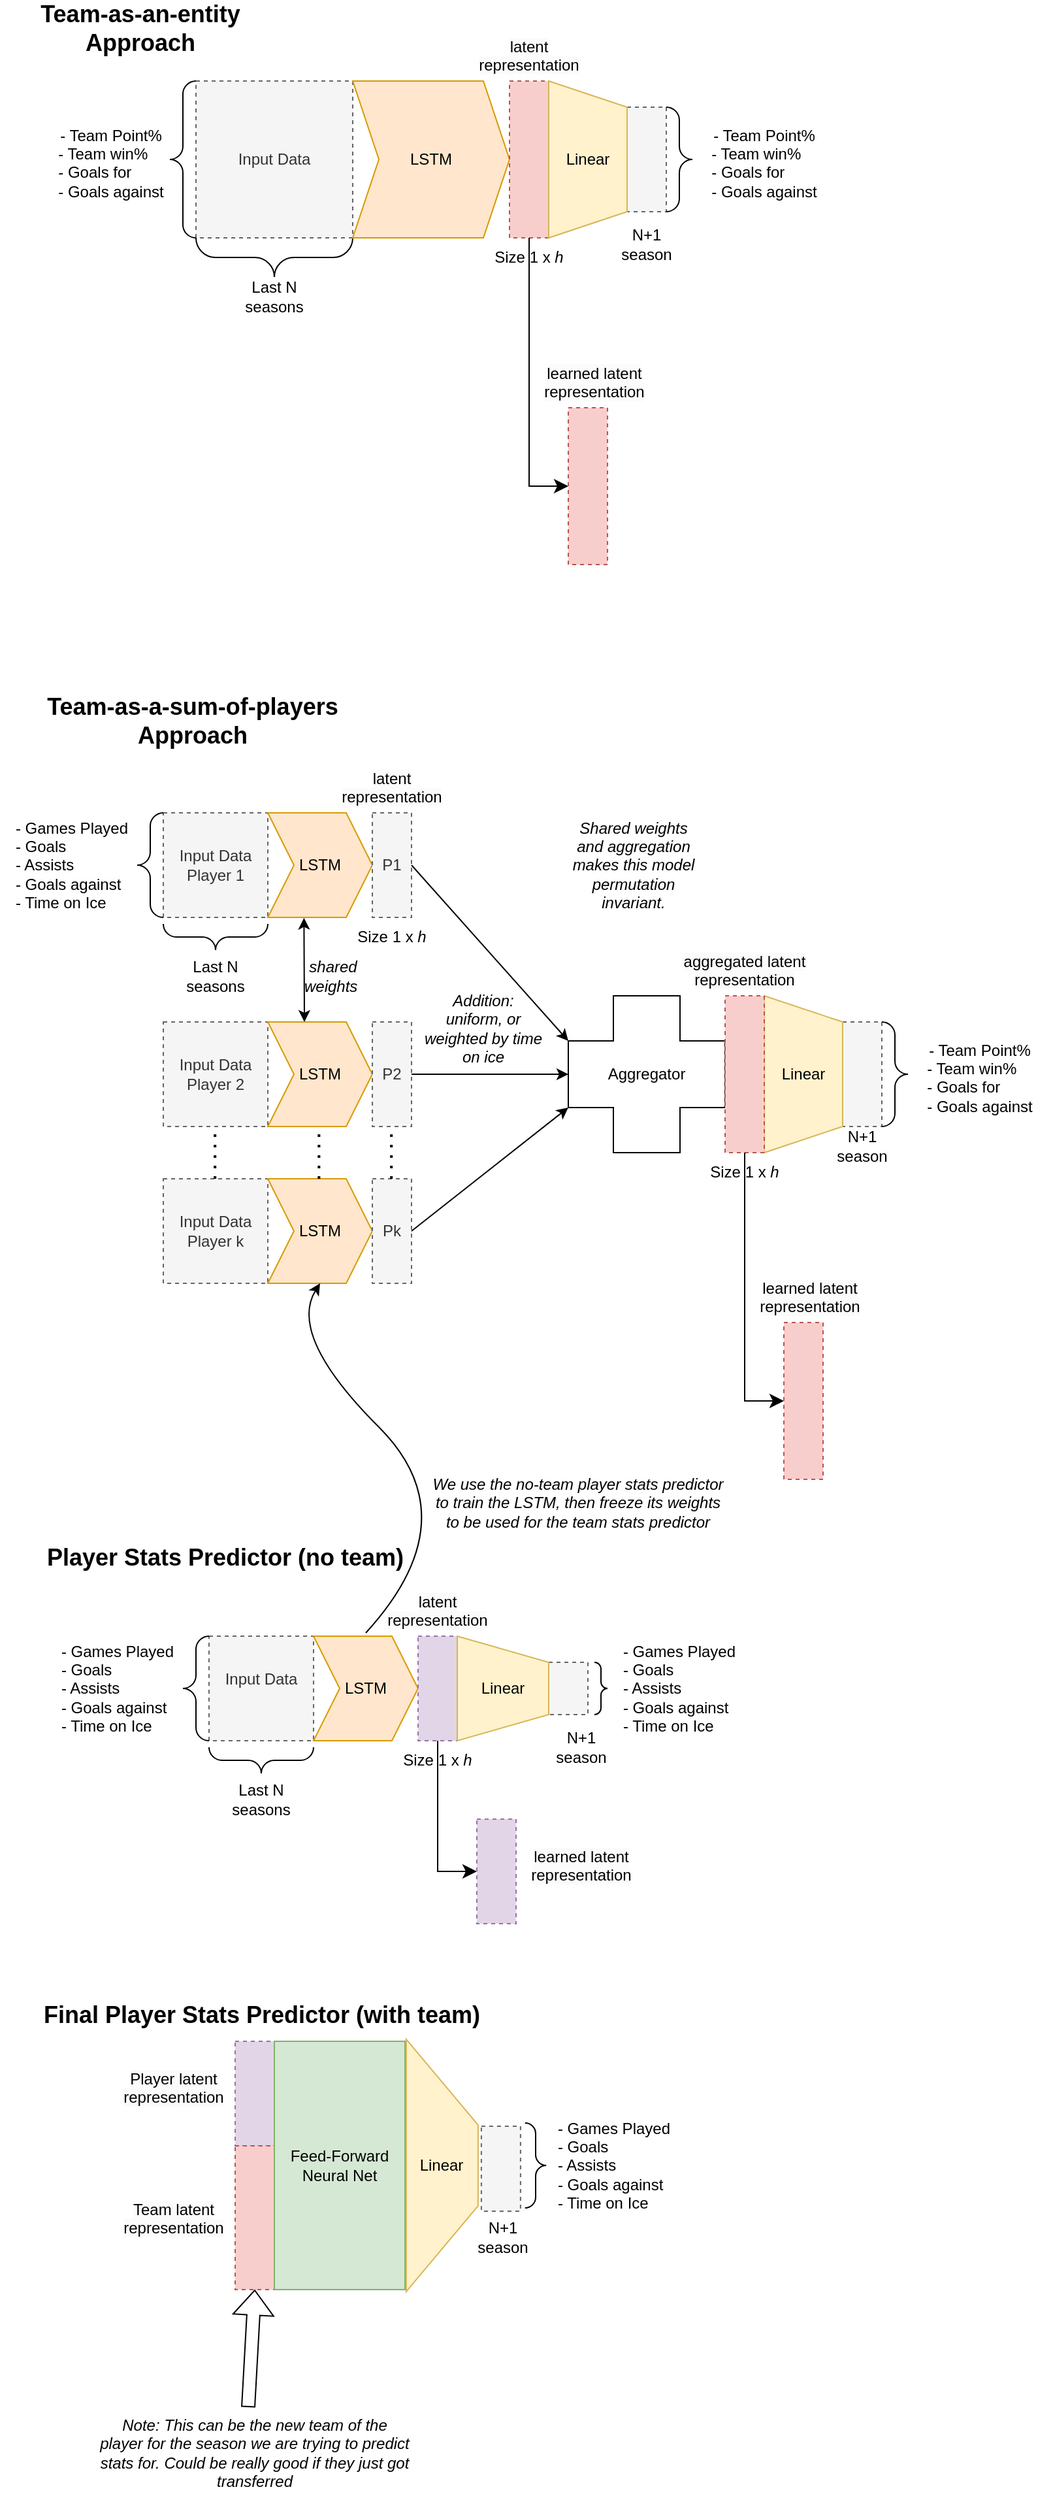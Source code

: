 <mxfile>
    <diagram name="V1" id="47WVzpaAEmKhuTjTFZ55">
        <mxGraphModel dx="1045" dy="512" grid="1" gridSize="10" guides="1" tooltips="1" connect="1" arrows="1" fold="1" page="1" pageScale="1" pageWidth="3300" pageHeight="4681" math="0" shadow="0">
            <root>
                <mxCell id="0"/>
                <mxCell id="1" parent="0"/>
                <mxCell id="PfiAu45vPu5QX1juMYGj-2" value="Input Data" style="rounded=0;whiteSpace=wrap;html=1;dashed=1;fillColor=#f5f5f5;fontColor=#333333;strokeColor=#666666;" parent="1" vertex="1">
                    <mxGeometry x="160" y="80" width="120" height="120" as="geometry"/>
                </mxCell>
                <mxCell id="PfiAu45vPu5QX1juMYGj-3" value="" style="labelPosition=right;align=left;strokeWidth=1;shape=mxgraph.mockup.markup.curlyBrace;html=1;shadow=0;dashed=0;strokeColor=#000000;direction=north;" parent="1" vertex="1">
                    <mxGeometry x="140" y="80" width="20" height="120" as="geometry"/>
                </mxCell>
                <mxCell id="PfiAu45vPu5QX1juMYGj-4" value="" style="verticalLabelPosition=bottom;shadow=0;dashed=0;align=center;html=1;verticalAlign=top;strokeWidth=1;shape=mxgraph.mockup.markup.curlyBrace;whiteSpace=wrap;strokeColor=#000000;rotation=-180;" parent="1" vertex="1">
                    <mxGeometry x="160" y="200" width="120" height="30" as="geometry"/>
                </mxCell>
                <mxCell id="PfiAu45vPu5QX1juMYGj-5" value="Last N seasons" style="text;html=1;align=center;verticalAlign=middle;whiteSpace=wrap;rounded=0;" parent="1" vertex="1">
                    <mxGeometry x="190" y="230" width="60" height="30" as="geometry"/>
                </mxCell>
                <mxCell id="PfiAu45vPu5QX1juMYGj-6" value="- Team Point%&lt;br&gt;&lt;div style=&quot;text-align: left;&quot;&gt;&lt;span style=&quot;background-color: initial;&quot;&gt;- Team win%&lt;/span&gt;&lt;/div&gt;&lt;div style=&quot;text-align: left;&quot;&gt;&lt;span style=&quot;background-color: initial;&quot;&gt;- Goals for&lt;/span&gt;&lt;/div&gt;&lt;div style=&quot;text-align: left;&quot;&gt;- Goals against&lt;/div&gt;&lt;div style=&quot;text-align: left;&quot;&gt;&lt;br&gt;&lt;/div&gt;" style="text;html=1;align=center;verticalAlign=middle;whiteSpace=wrap;rounded=0;" parent="1" vertex="1">
                    <mxGeometry x="40" y="70" width="110" height="160" as="geometry"/>
                </mxCell>
                <mxCell id="PfiAu45vPu5QX1juMYGj-7" value="LSTM" style="shape=step;perimeter=stepPerimeter;whiteSpace=wrap;html=1;fixedSize=1;fillColor=#ffe6cc;strokeColor=#d79b00;" parent="1" vertex="1">
                    <mxGeometry x="280" y="80" width="120" height="120" as="geometry"/>
                </mxCell>
                <mxCell id="PfiAu45vPu5QX1juMYGj-8" value="" style="rounded=0;whiteSpace=wrap;html=1;dashed=1;fillColor=#f8cecc;strokeColor=#b85450;" parent="1" vertex="1">
                    <mxGeometry x="400" y="80" width="30" height="120" as="geometry"/>
                </mxCell>
                <mxCell id="PfiAu45vPu5QX1juMYGj-9" value="&lt;span style=&quot;color: rgb(0, 0, 0); font-family: Helvetica; font-size: 12px; font-style: normal; font-variant-ligatures: normal; font-variant-caps: normal; font-weight: 400; letter-spacing: normal; orphans: 2; text-indent: 0px; text-transform: none; widows: 2; word-spacing: 0px; -webkit-text-stroke-width: 0px; background-color: rgb(251, 251, 251); text-decoration-thickness: initial; text-decoration-style: initial; text-decoration-color: initial; float: none; display: inline !important;&quot;&gt;latent&lt;/span&gt;&lt;br style=&quot;border-color: var(--border-color); color: rgb(0, 0, 0); font-family: Helvetica; font-size: 12px; font-style: normal; font-variant-ligatures: normal; font-variant-caps: normal; font-weight: 400; letter-spacing: normal; orphans: 2; text-indent: 0px; text-transform: none; widows: 2; word-spacing: 0px; -webkit-text-stroke-width: 0px; background-color: rgb(251, 251, 251); text-decoration-thickness: initial; text-decoration-style: initial; text-decoration-color: initial;&quot;&gt;&lt;span style=&quot;color: rgb(0, 0, 0); font-family: Helvetica; font-size: 12px; font-style: normal; font-variant-ligatures: normal; font-variant-caps: normal; font-weight: 400; letter-spacing: normal; orphans: 2; text-indent: 0px; text-transform: none; widows: 2; word-spacing: 0px; -webkit-text-stroke-width: 0px; background-color: rgb(251, 251, 251); text-decoration-thickness: initial; text-decoration-style: initial; text-decoration-color: initial; float: none; display: inline !important;&quot;&gt;representation&lt;/span&gt;" style="text;whiteSpace=wrap;html=1;align=center;" parent="1" vertex="1">
                    <mxGeometry x="360" y="40" width="110" height="50" as="geometry"/>
                </mxCell>
                <mxCell id="PfiAu45vPu5QX1juMYGj-11" value="Size 1 x &lt;i&gt;h&lt;/i&gt;" style="text;html=1;align=center;verticalAlign=middle;whiteSpace=wrap;rounded=0;" parent="1" vertex="1">
                    <mxGeometry x="385" y="200" width="60" height="30" as="geometry"/>
                </mxCell>
                <mxCell id="PfiAu45vPu5QX1juMYGj-14" value="" style="rounded=0;whiteSpace=wrap;html=1;dashed=1;fillColor=#f5f5f5;fontColor=#333333;strokeColor=#666666;" parent="1" vertex="1">
                    <mxGeometry x="490" y="100" width="30" height="80" as="geometry"/>
                </mxCell>
                <mxCell id="PfiAu45vPu5QX1juMYGj-15" value="" style="shape=trapezoid;perimeter=trapezoidPerimeter;whiteSpace=wrap;html=1;fixedSize=1;rotation=90;fillColor=#fff2cc;strokeColor=#d6b656;" parent="1" vertex="1">
                    <mxGeometry x="400" y="110" width="120" height="60" as="geometry"/>
                </mxCell>
                <mxCell id="PfiAu45vPu5QX1juMYGj-16" value="Linear" style="text;html=1;align=center;verticalAlign=middle;whiteSpace=wrap;rounded=0;" parent="1" vertex="1">
                    <mxGeometry x="430" y="125" width="60" height="30" as="geometry"/>
                </mxCell>
                <mxCell id="PfiAu45vPu5QX1juMYGj-17" value="N+1 season" style="text;html=1;align=center;verticalAlign=middle;whiteSpace=wrap;rounded=0;" parent="1" vertex="1">
                    <mxGeometry x="475" y="190" width="60" height="30" as="geometry"/>
                </mxCell>
                <mxCell id="PfiAu45vPu5QX1juMYGj-18" value="- Team Point%&lt;br&gt;&lt;div style=&quot;text-align: left;&quot;&gt;&lt;span style=&quot;background-color: initial;&quot;&gt;- Team win%&lt;/span&gt;&lt;/div&gt;&lt;div style=&quot;text-align: left;&quot;&gt;&lt;span style=&quot;background-color: initial;&quot;&gt;- Goals for&lt;/span&gt;&lt;/div&gt;&lt;div style=&quot;text-align: left;&quot;&gt;- Goals against&lt;/div&gt;&lt;div style=&quot;text-align: left;&quot;&gt;&lt;br&gt;&lt;/div&gt;" style="text;html=1;align=center;verticalAlign=middle;whiteSpace=wrap;rounded=0;" parent="1" vertex="1">
                    <mxGeometry x="540" y="70" width="110" height="160" as="geometry"/>
                </mxCell>
                <mxCell id="PfiAu45vPu5QX1juMYGj-19" value="" style="labelPosition=right;align=left;strokeWidth=1;shape=mxgraph.mockup.markup.curlyBrace;html=1;shadow=0;dashed=0;strokeColor=#000000;direction=north;rotation=-180;" parent="1" vertex="1">
                    <mxGeometry x="520" y="100" width="20" height="80" as="geometry"/>
                </mxCell>
                <mxCell id="PfiAu45vPu5QX1juMYGj-21" value="" style="edgeStyle=segmentEdgeStyle;endArrow=classic;html=1;curved=0;rounded=0;endSize=8;startSize=8;entryX=0;entryY=0.5;entryDx=0;entryDy=0;" parent="1" source="PfiAu45vPu5QX1juMYGj-8" target="PfiAu45vPu5QX1juMYGj-23" edge="1">
                    <mxGeometry width="50" height="50" relative="1" as="geometry">
                        <mxPoint x="415" y="200" as="sourcePoint"/>
                        <mxPoint x="445" y="390" as="targetPoint"/>
                        <Array as="points">
                            <mxPoint x="415" y="390"/>
                        </Array>
                    </mxGeometry>
                </mxCell>
                <mxCell id="PfiAu45vPu5QX1juMYGj-23" value="" style="rounded=0;whiteSpace=wrap;html=1;dashed=1;fillColor=#f8cecc;strokeColor=#b85450;" parent="1" vertex="1">
                    <mxGeometry x="445" y="330" width="30" height="120" as="geometry"/>
                </mxCell>
                <mxCell id="PfiAu45vPu5QX1juMYGj-24" value="&lt;span style=&quot;color: rgb(0, 0, 0); font-family: Helvetica; font-size: 12px; font-style: normal; font-variant-ligatures: normal; font-variant-caps: normal; font-weight: 400; letter-spacing: normal; orphans: 2; text-indent: 0px; text-transform: none; widows: 2; word-spacing: 0px; -webkit-text-stroke-width: 0px; background-color: rgb(251, 251, 251); text-decoration-thickness: initial; text-decoration-style: initial; text-decoration-color: initial; float: none; display: inline !important;&quot;&gt;learned latent&lt;/span&gt;&lt;br style=&quot;border-color: var(--border-color); color: rgb(0, 0, 0); font-family: Helvetica; font-size: 12px; font-style: normal; font-variant-ligatures: normal; font-variant-caps: normal; font-weight: 400; letter-spacing: normal; orphans: 2; text-indent: 0px; text-transform: none; widows: 2; word-spacing: 0px; -webkit-text-stroke-width: 0px; background-color: rgb(251, 251, 251); text-decoration-thickness: initial; text-decoration-style: initial; text-decoration-color: initial;&quot;&gt;&lt;span style=&quot;color: rgb(0, 0, 0); font-family: Helvetica; font-size: 12px; font-style: normal; font-variant-ligatures: normal; font-variant-caps: normal; font-weight: 400; letter-spacing: normal; orphans: 2; text-indent: 0px; text-transform: none; widows: 2; word-spacing: 0px; -webkit-text-stroke-width: 0px; background-color: rgb(251, 251, 251); text-decoration-thickness: initial; text-decoration-style: initial; text-decoration-color: initial; float: none; display: inline !important;&quot;&gt;representation&lt;/span&gt;" style="text;whiteSpace=wrap;html=1;align=center;" parent="1" vertex="1">
                    <mxGeometry x="410" y="290" width="110" height="50" as="geometry"/>
                </mxCell>
                <mxCell id="PfiAu45vPu5QX1juMYGj-25" value="Team-as-an-entity Approach" style="text;html=1;align=center;verticalAlign=middle;whiteSpace=wrap;rounded=0;fontSize=18;fontStyle=1" parent="1" vertex="1">
                    <mxGeometry x="40" y="20" width="155" height="40" as="geometry"/>
                </mxCell>
                <mxCell id="PfiAu45vPu5QX1juMYGj-26" value="Team-as-a-sum-of-players Approach" style="text;html=1;align=center;verticalAlign=middle;whiteSpace=wrap;rounded=0;fontSize=18;fontStyle=1" parent="1" vertex="1">
                    <mxGeometry x="40" y="550" width="235" height="40" as="geometry"/>
                </mxCell>
                <mxCell id="PfiAu45vPu5QX1juMYGj-27" value="Input Data&lt;br&gt;Player 1" style="rounded=0;whiteSpace=wrap;html=1;dashed=1;fillColor=#f5f5f5;fontColor=#333333;strokeColor=#666666;" parent="1" vertex="1">
                    <mxGeometry x="135" y="640" width="80" height="80" as="geometry"/>
                </mxCell>
                <mxCell id="PfiAu45vPu5QX1juMYGj-28" value="" style="verticalLabelPosition=bottom;shadow=0;dashed=0;align=center;html=1;verticalAlign=top;strokeWidth=1;shape=mxgraph.mockup.markup.curlyBrace;whiteSpace=wrap;strokeColor=#000000;rotation=-180;" parent="1" vertex="1">
                    <mxGeometry x="135" y="720" width="80" height="30" as="geometry"/>
                </mxCell>
                <mxCell id="PfiAu45vPu5QX1juMYGj-29" value="Last N seasons" style="text;html=1;align=center;verticalAlign=middle;whiteSpace=wrap;rounded=0;" parent="1" vertex="1">
                    <mxGeometry x="145" y="750" width="60" height="30" as="geometry"/>
                </mxCell>
                <mxCell id="PfiAu45vPu5QX1juMYGj-31" value="" style="labelPosition=right;align=left;strokeWidth=1;shape=mxgraph.mockup.markup.curlyBrace;html=1;shadow=0;dashed=0;strokeColor=#000000;direction=north;" parent="1" vertex="1">
                    <mxGeometry x="115" y="640" width="20" height="80" as="geometry"/>
                </mxCell>
                <mxCell id="PfiAu45vPu5QX1juMYGj-32" value="- Games Played&lt;br&gt;&lt;div style=&quot;text-align: left;&quot;&gt;&lt;span style=&quot;background-color: initial;&quot;&gt;- Goals&lt;/span&gt;&lt;/div&gt;&lt;div style=&quot;text-align: left;&quot;&gt;&lt;span style=&quot;background-color: initial;&quot;&gt;- Assists&lt;/span&gt;&lt;/div&gt;&lt;div style=&quot;text-align: left;&quot;&gt;- Goals against&lt;/div&gt;&lt;div style=&quot;text-align: left;&quot;&gt;- Time on Ice&amp;nbsp;&lt;/div&gt;" style="text;html=1;align=center;verticalAlign=middle;whiteSpace=wrap;rounded=0;" parent="1" vertex="1">
                    <mxGeometry x="10" y="640" width="110" height="80" as="geometry"/>
                </mxCell>
                <mxCell id="PfiAu45vPu5QX1juMYGj-33" value="LSTM" style="shape=step;perimeter=stepPerimeter;whiteSpace=wrap;html=1;fixedSize=1;fillColor=#ffe6cc;strokeColor=#d79b00;" parent="1" vertex="1">
                    <mxGeometry x="215" y="640" width="80" height="80" as="geometry"/>
                </mxCell>
                <mxCell id="PfiAu45vPu5QX1juMYGj-34" value="P1" style="rounded=0;whiteSpace=wrap;html=1;dashed=1;fillColor=#f5f5f5;fontColor=#333333;strokeColor=#666666;" parent="1" vertex="1">
                    <mxGeometry x="295" y="640" width="30" height="80" as="geometry"/>
                </mxCell>
                <mxCell id="PfiAu45vPu5QX1juMYGj-35" value="&lt;span style=&quot;color: rgb(0, 0, 0); font-family: Helvetica; font-size: 12px; font-style: normal; font-variant-ligatures: normal; font-variant-caps: normal; font-weight: 400; letter-spacing: normal; orphans: 2; text-indent: 0px; text-transform: none; widows: 2; word-spacing: 0px; -webkit-text-stroke-width: 0px; background-color: rgb(251, 251, 251); text-decoration-thickness: initial; text-decoration-style: initial; text-decoration-color: initial; float: none; display: inline !important;&quot;&gt;latent&lt;/span&gt;&lt;br style=&quot;border-color: var(--border-color); color: rgb(0, 0, 0); font-family: Helvetica; font-size: 12px; font-style: normal; font-variant-ligatures: normal; font-variant-caps: normal; font-weight: 400; letter-spacing: normal; orphans: 2; text-indent: 0px; text-transform: none; widows: 2; word-spacing: 0px; -webkit-text-stroke-width: 0px; background-color: rgb(251, 251, 251); text-decoration-thickness: initial; text-decoration-style: initial; text-decoration-color: initial;&quot;&gt;&lt;span style=&quot;color: rgb(0, 0, 0); font-family: Helvetica; font-size: 12px; font-style: normal; font-variant-ligatures: normal; font-variant-caps: normal; font-weight: 400; letter-spacing: normal; orphans: 2; text-indent: 0px; text-transform: none; widows: 2; word-spacing: 0px; -webkit-text-stroke-width: 0px; background-color: rgb(251, 251, 251); text-decoration-thickness: initial; text-decoration-style: initial; text-decoration-color: initial; float: none; display: inline !important;&quot;&gt;representation&lt;/span&gt;" style="text;whiteSpace=wrap;html=1;align=center;" parent="1" vertex="1">
                    <mxGeometry x="255" y="600" width="110" height="50" as="geometry"/>
                </mxCell>
                <mxCell id="PfiAu45vPu5QX1juMYGj-36" value="Size 1 x &lt;i&gt;h&lt;/i&gt;" style="text;html=1;align=center;verticalAlign=middle;whiteSpace=wrap;rounded=0;" parent="1" vertex="1">
                    <mxGeometry x="280" y="720" width="60" height="30" as="geometry"/>
                </mxCell>
                <mxCell id="PfiAu45vPu5QX1juMYGj-37" value="Input Data&lt;br&gt;Player 2" style="rounded=0;whiteSpace=wrap;html=1;dashed=1;fillColor=#f5f5f5;fontColor=#333333;strokeColor=#666666;" parent="1" vertex="1">
                    <mxGeometry x="135" y="800" width="80" height="80" as="geometry"/>
                </mxCell>
                <mxCell id="PfiAu45vPu5QX1juMYGj-38" value="LSTM" style="shape=step;perimeter=stepPerimeter;whiteSpace=wrap;html=1;fixedSize=1;fillColor=#ffe6cc;strokeColor=#d79b00;" parent="1" vertex="1">
                    <mxGeometry x="215" y="800" width="80" height="80" as="geometry"/>
                </mxCell>
                <mxCell id="PfiAu45vPu5QX1juMYGj-39" value="P2" style="rounded=0;whiteSpace=wrap;html=1;dashed=1;fillColor=#f5f5f5;fontColor=#333333;strokeColor=#666666;" parent="1" vertex="1">
                    <mxGeometry x="295" y="800" width="30" height="80" as="geometry"/>
                </mxCell>
                <mxCell id="PfiAu45vPu5QX1juMYGj-40" value="Input Data&lt;br&gt;Player k" style="rounded=0;whiteSpace=wrap;html=1;dashed=1;fillColor=#f5f5f5;fontColor=#333333;strokeColor=#666666;" parent="1" vertex="1">
                    <mxGeometry x="135" y="920" width="80" height="80" as="geometry"/>
                </mxCell>
                <mxCell id="PfiAu45vPu5QX1juMYGj-41" value="LSTM" style="shape=step;perimeter=stepPerimeter;whiteSpace=wrap;html=1;fixedSize=1;fillColor=#ffe6cc;strokeColor=#d79b00;" parent="1" vertex="1">
                    <mxGeometry x="215" y="920" width="80" height="80" as="geometry"/>
                </mxCell>
                <mxCell id="PfiAu45vPu5QX1juMYGj-42" value="Pk" style="rounded=0;whiteSpace=wrap;html=1;dashed=1;fillColor=#f5f5f5;fontColor=#333333;strokeColor=#666666;" parent="1" vertex="1">
                    <mxGeometry x="295" y="920" width="30" height="80" as="geometry"/>
                </mxCell>
                <mxCell id="PfiAu45vPu5QX1juMYGj-47" value="Aggregator" style="shape=cross;whiteSpace=wrap;html=1;size=0.425;" parent="1" vertex="1">
                    <mxGeometry x="445" y="780" width="120" height="120" as="geometry"/>
                </mxCell>
                <mxCell id="PfiAu45vPu5QX1juMYGj-48" value="" style="endArrow=classic;startArrow=classic;html=1;rounded=0;entryX=0.346;entryY=1.004;entryDx=0;entryDy=0;entryPerimeter=0;" parent="1" target="PfiAu45vPu5QX1juMYGj-33" edge="1">
                    <mxGeometry width="50" height="50" relative="1" as="geometry">
                        <mxPoint x="243" y="800" as="sourcePoint"/>
                        <mxPoint x="295" y="750" as="targetPoint"/>
                    </mxGeometry>
                </mxCell>
                <mxCell id="PfiAu45vPu5QX1juMYGj-49" value="shared weights&amp;nbsp;" style="text;html=1;align=center;verticalAlign=middle;whiteSpace=wrap;rounded=0;fontStyle=2" parent="1" vertex="1">
                    <mxGeometry x="235" y="750" width="60" height="30" as="geometry"/>
                </mxCell>
                <mxCell id="PfiAu45vPu5QX1juMYGj-50" value="" style="endArrow=classic;html=1;rounded=0;exitX=1;exitY=0.5;exitDx=0;exitDy=0;entryX=0;entryY=0;entryDx=0;entryDy=34.5;entryPerimeter=0;" parent="1" source="PfiAu45vPu5QX1juMYGj-34" target="PfiAu45vPu5QX1juMYGj-47" edge="1">
                    <mxGeometry width="50" height="50" relative="1" as="geometry">
                        <mxPoint x="405" y="800" as="sourcePoint"/>
                        <mxPoint x="455" y="750" as="targetPoint"/>
                    </mxGeometry>
                </mxCell>
                <mxCell id="PfiAu45vPu5QX1juMYGj-51" style="edgeStyle=orthogonalEdgeStyle;rounded=0;orthogonalLoop=1;jettySize=auto;html=1;entryX=0;entryY=0.5;entryDx=0;entryDy=0;entryPerimeter=0;" parent="1" source="PfiAu45vPu5QX1juMYGj-39" target="PfiAu45vPu5QX1juMYGj-47" edge="1">
                    <mxGeometry relative="1" as="geometry"/>
                </mxCell>
                <mxCell id="PfiAu45vPu5QX1juMYGj-53" value="" style="endArrow=classic;html=1;rounded=0;exitX=1;exitY=0.5;exitDx=0;exitDy=0;entryX=0;entryY=0;entryDx=0;entryDy=85.5;entryPerimeter=0;" parent="1" source="PfiAu45vPu5QX1juMYGj-42" target="PfiAu45vPu5QX1juMYGj-47" edge="1">
                    <mxGeometry width="50" height="50" relative="1" as="geometry">
                        <mxPoint x="405" y="800" as="sourcePoint"/>
                        <mxPoint x="455" y="750" as="targetPoint"/>
                    </mxGeometry>
                </mxCell>
                <mxCell id="PfiAu45vPu5QX1juMYGj-54" value="Addition:&lt;br&gt;uniform, or weighted by time on ice" style="text;html=1;align=center;verticalAlign=middle;whiteSpace=wrap;rounded=0;fontStyle=2" parent="1" vertex="1">
                    <mxGeometry x="330" y="790" width="100" height="30" as="geometry"/>
                </mxCell>
                <mxCell id="PfiAu45vPu5QX1juMYGj-55" value="" style="rounded=0;whiteSpace=wrap;html=1;dashed=1;fillColor=#f5f5f5;fontColor=#333333;strokeColor=#666666;" parent="1" vertex="1">
                    <mxGeometry x="655" y="800" width="30" height="80" as="geometry"/>
                </mxCell>
                <mxCell id="PfiAu45vPu5QX1juMYGj-56" value="" style="shape=trapezoid;perimeter=trapezoidPerimeter;whiteSpace=wrap;html=1;fixedSize=1;rotation=90;fillColor=#fff2cc;strokeColor=#d6b656;" parent="1" vertex="1">
                    <mxGeometry x="565" y="810" width="120" height="60" as="geometry"/>
                </mxCell>
                <mxCell id="PfiAu45vPu5QX1juMYGj-57" value="N+1 season" style="text;html=1;align=center;verticalAlign=middle;whiteSpace=wrap;rounded=0;" parent="1" vertex="1">
                    <mxGeometry x="640" y="880" width="60" height="30" as="geometry"/>
                </mxCell>
                <mxCell id="PfiAu45vPu5QX1juMYGj-58" value="- Team Point%&lt;br&gt;&lt;div style=&quot;text-align: left;&quot;&gt;&lt;span style=&quot;background-color: initial;&quot;&gt;- Team win%&lt;/span&gt;&lt;/div&gt;&lt;div style=&quot;text-align: left;&quot;&gt;&lt;span style=&quot;background-color: initial;&quot;&gt;- Goals for&lt;/span&gt;&lt;/div&gt;&lt;div style=&quot;text-align: left;&quot;&gt;- Goals against&lt;/div&gt;&lt;div style=&quot;text-align: left;&quot;&gt;&lt;br&gt;&lt;/div&gt;" style="text;html=1;align=center;verticalAlign=middle;whiteSpace=wrap;rounded=0;" parent="1" vertex="1">
                    <mxGeometry x="705" y="770" width="110" height="160" as="geometry"/>
                </mxCell>
                <mxCell id="PfiAu45vPu5QX1juMYGj-59" value="" style="labelPosition=right;align=left;strokeWidth=1;shape=mxgraph.mockup.markup.curlyBrace;html=1;shadow=0;dashed=0;strokeColor=#000000;direction=north;rotation=-180;" parent="1" vertex="1">
                    <mxGeometry x="685" y="800" width="20" height="80" as="geometry"/>
                </mxCell>
                <mxCell id="PfiAu45vPu5QX1juMYGj-60" value="Linear" style="text;html=1;align=center;verticalAlign=middle;whiteSpace=wrap;rounded=0;" parent="1" vertex="1">
                    <mxGeometry x="595" y="825" width="60" height="30" as="geometry"/>
                </mxCell>
                <mxCell id="PfiAu45vPu5QX1juMYGj-61" value="" style="rounded=0;whiteSpace=wrap;html=1;dashed=1;fillColor=#f8cecc;strokeColor=#b85450;" parent="1" vertex="1">
                    <mxGeometry x="565" y="780" width="30" height="120" as="geometry"/>
                </mxCell>
                <mxCell id="PfiAu45vPu5QX1juMYGj-62" value="&lt;span style=&quot;color: rgb(0, 0, 0); font-family: Helvetica; font-size: 12px; font-style: normal; font-variant-ligatures: normal; font-variant-caps: normal; font-weight: 400; letter-spacing: normal; orphans: 2; text-indent: 0px; text-transform: none; widows: 2; word-spacing: 0px; -webkit-text-stroke-width: 0px; background-color: rgb(251, 251, 251); text-decoration-thickness: initial; text-decoration-style: initial; text-decoration-color: initial; float: none; display: inline !important;&quot;&gt;aggregated latent&lt;/span&gt;&lt;br style=&quot;border-color: var(--border-color); color: rgb(0, 0, 0); font-family: Helvetica; font-size: 12px; font-style: normal; font-variant-ligatures: normal; font-variant-caps: normal; font-weight: 400; letter-spacing: normal; orphans: 2; text-indent: 0px; text-transform: none; widows: 2; word-spacing: 0px; -webkit-text-stroke-width: 0px; background-color: rgb(251, 251, 251); text-decoration-thickness: initial; text-decoration-style: initial; text-decoration-color: initial;&quot;&gt;&lt;span style=&quot;color: rgb(0, 0, 0); font-family: Helvetica; font-size: 12px; font-style: normal; font-variant-ligatures: normal; font-variant-caps: normal; font-weight: 400; letter-spacing: normal; orphans: 2; text-indent: 0px; text-transform: none; widows: 2; word-spacing: 0px; -webkit-text-stroke-width: 0px; background-color: rgb(251, 251, 251); text-decoration-thickness: initial; text-decoration-style: initial; text-decoration-color: initial; float: none; display: inline !important;&quot;&gt;representation&lt;/span&gt;" style="text;whiteSpace=wrap;html=1;align=center;" parent="1" vertex="1">
                    <mxGeometry x="525" y="740" width="110" height="50" as="geometry"/>
                </mxCell>
                <mxCell id="PfiAu45vPu5QX1juMYGj-63" value="Size 1 x &lt;i&gt;h&lt;/i&gt;" style="text;html=1;align=center;verticalAlign=middle;whiteSpace=wrap;rounded=0;" parent="1" vertex="1">
                    <mxGeometry x="550" y="900" width="60" height="30" as="geometry"/>
                </mxCell>
                <mxCell id="PfiAu45vPu5QX1juMYGj-64" value="" style="endArrow=none;dashed=1;html=1;dashPattern=1 3;strokeWidth=2;rounded=0;" parent="1" edge="1">
                    <mxGeometry width="50" height="50" relative="1" as="geometry">
                        <mxPoint x="174.58" y="920" as="sourcePoint"/>
                        <mxPoint x="174.58" y="880" as="targetPoint"/>
                    </mxGeometry>
                </mxCell>
                <mxCell id="PfiAu45vPu5QX1juMYGj-65" value="" style="endArrow=none;dashed=1;html=1;dashPattern=1 3;strokeWidth=2;rounded=0;" parent="1" edge="1">
                    <mxGeometry width="50" height="50" relative="1" as="geometry">
                        <mxPoint x="254.17" y="920" as="sourcePoint"/>
                        <mxPoint x="254.17" y="880" as="targetPoint"/>
                    </mxGeometry>
                </mxCell>
                <mxCell id="PfiAu45vPu5QX1juMYGj-66" value="" style="endArrow=none;dashed=1;html=1;dashPattern=1 3;strokeWidth=2;rounded=0;" parent="1" edge="1">
                    <mxGeometry width="50" height="50" relative="1" as="geometry">
                        <mxPoint x="309.58" y="920" as="sourcePoint"/>
                        <mxPoint x="309.58" y="880" as="targetPoint"/>
                    </mxGeometry>
                </mxCell>
                <mxCell id="PfiAu45vPu5QX1juMYGj-67" value="" style="edgeStyle=segmentEdgeStyle;endArrow=classic;html=1;curved=0;rounded=0;endSize=8;startSize=8;entryX=0;entryY=0.5;entryDx=0;entryDy=0;" parent="1" target="PfiAu45vPu5QX1juMYGj-68" edge="1">
                    <mxGeometry width="50" height="50" relative="1" as="geometry">
                        <mxPoint x="580" y="900" as="sourcePoint"/>
                        <mxPoint x="610" y="1090" as="targetPoint"/>
                        <Array as="points">
                            <mxPoint x="580" y="1090"/>
                        </Array>
                    </mxGeometry>
                </mxCell>
                <mxCell id="PfiAu45vPu5QX1juMYGj-68" value="" style="rounded=0;whiteSpace=wrap;html=1;dashed=1;fillColor=#f8cecc;strokeColor=#b85450;" parent="1" vertex="1">
                    <mxGeometry x="610" y="1030" width="30" height="120" as="geometry"/>
                </mxCell>
                <mxCell id="PfiAu45vPu5QX1juMYGj-69" value="&lt;span style=&quot;color: rgb(0, 0, 0); font-family: Helvetica; font-size: 12px; font-style: normal; font-variant-ligatures: normal; font-variant-caps: normal; font-weight: 400; letter-spacing: normal; orphans: 2; text-indent: 0px; text-transform: none; widows: 2; word-spacing: 0px; -webkit-text-stroke-width: 0px; background-color: rgb(251, 251, 251); text-decoration-thickness: initial; text-decoration-style: initial; text-decoration-color: initial; float: none; display: inline !important;&quot;&gt;learned latent&lt;/span&gt;&lt;br style=&quot;border-color: var(--border-color); color: rgb(0, 0, 0); font-family: Helvetica; font-size: 12px; font-style: normal; font-variant-ligatures: normal; font-variant-caps: normal; font-weight: 400; letter-spacing: normal; orphans: 2; text-indent: 0px; text-transform: none; widows: 2; word-spacing: 0px; -webkit-text-stroke-width: 0px; background-color: rgb(251, 251, 251); text-decoration-thickness: initial; text-decoration-style: initial; text-decoration-color: initial;&quot;&gt;&lt;span style=&quot;color: rgb(0, 0, 0); font-family: Helvetica; font-size: 12px; font-style: normal; font-variant-ligatures: normal; font-variant-caps: normal; font-weight: 400; letter-spacing: normal; orphans: 2; text-indent: 0px; text-transform: none; widows: 2; word-spacing: 0px; -webkit-text-stroke-width: 0px; background-color: rgb(251, 251, 251); text-decoration-thickness: initial; text-decoration-style: initial; text-decoration-color: initial; float: none; display: inline !important;&quot;&gt;representation&lt;/span&gt;" style="text;whiteSpace=wrap;html=1;align=center;" parent="1" vertex="1">
                    <mxGeometry x="575" y="990" width="110" height="50" as="geometry"/>
                </mxCell>
                <mxCell id="PfiAu45vPu5QX1juMYGj-71" value="Player Stats Predictor (no team)" style="text;html=1;align=center;verticalAlign=middle;whiteSpace=wrap;rounded=0;fontSize=18;fontStyle=1" parent="1" vertex="1">
                    <mxGeometry x="35" y="1190" width="295" height="40" as="geometry"/>
                </mxCell>
                <mxCell id="PfiAu45vPu5QX1juMYGj-72" value="Input Data&lt;div&gt;&lt;br/&gt;&lt;/div&gt;" style="rounded=0;whiteSpace=wrap;html=1;dashed=1;fillColor=#f5f5f5;fontColor=#333333;strokeColor=#666666;" parent="1" vertex="1">
                    <mxGeometry x="170" y="1270" width="80" height="80" as="geometry"/>
                </mxCell>
                <mxCell id="PfiAu45vPu5QX1juMYGj-73" value="" style="verticalLabelPosition=bottom;shadow=0;dashed=0;align=center;html=1;verticalAlign=top;strokeWidth=1;shape=mxgraph.mockup.markup.curlyBrace;whiteSpace=wrap;strokeColor=#000000;rotation=-180;" parent="1" vertex="1">
                    <mxGeometry x="170" y="1350" width="80" height="30" as="geometry"/>
                </mxCell>
                <mxCell id="PfiAu45vPu5QX1juMYGj-74" value="Last N seasons" style="text;html=1;align=center;verticalAlign=middle;whiteSpace=wrap;rounded=0;" parent="1" vertex="1">
                    <mxGeometry x="180" y="1380" width="60" height="30" as="geometry"/>
                </mxCell>
                <mxCell id="PfiAu45vPu5QX1juMYGj-75" value="" style="labelPosition=right;align=left;strokeWidth=1;shape=mxgraph.mockup.markup.curlyBrace;html=1;shadow=0;dashed=0;strokeColor=#000000;direction=north;" parent="1" vertex="1">
                    <mxGeometry x="150" y="1270" width="20" height="80" as="geometry"/>
                </mxCell>
                <mxCell id="PfiAu45vPu5QX1juMYGj-76" value="- Games Played&lt;br&gt;&lt;div style=&quot;text-align: left;&quot;&gt;&lt;span style=&quot;background-color: initial;&quot;&gt;- Goals&lt;/span&gt;&lt;/div&gt;&lt;div style=&quot;text-align: left;&quot;&gt;&lt;span style=&quot;background-color: initial;&quot;&gt;- Assists&lt;/span&gt;&lt;/div&gt;&lt;div style=&quot;text-align: left;&quot;&gt;- Goals against&lt;/div&gt;&lt;div style=&quot;text-align: left;&quot;&gt;- Time on Ice&amp;nbsp;&lt;/div&gt;" style="text;html=1;align=center;verticalAlign=middle;whiteSpace=wrap;rounded=0;" parent="1" vertex="1">
                    <mxGeometry x="45" y="1270" width="110" height="80" as="geometry"/>
                </mxCell>
                <mxCell id="PfiAu45vPu5QX1juMYGj-77" value="LSTM" style="shape=step;perimeter=stepPerimeter;whiteSpace=wrap;html=1;fixedSize=1;fillColor=#ffe6cc;strokeColor=#d79b00;" parent="1" vertex="1">
                    <mxGeometry x="250" y="1270" width="80" height="80" as="geometry"/>
                </mxCell>
                <mxCell id="PfiAu45vPu5QX1juMYGj-78" value="" style="rounded=0;whiteSpace=wrap;html=1;dashed=1;fillColor=#e1d5e7;strokeColor=#9673a6;" parent="1" vertex="1">
                    <mxGeometry x="330" y="1270" width="30" height="80" as="geometry"/>
                </mxCell>
                <mxCell id="PfiAu45vPu5QX1juMYGj-79" value="&lt;span style=&quot;color: rgb(0, 0, 0); font-family: Helvetica; font-size: 12px; font-style: normal; font-variant-ligatures: normal; font-variant-caps: normal; font-weight: 400; letter-spacing: normal; orphans: 2; text-indent: 0px; text-transform: none; widows: 2; word-spacing: 0px; -webkit-text-stroke-width: 0px; background-color: rgb(251, 251, 251); text-decoration-thickness: initial; text-decoration-style: initial; text-decoration-color: initial; float: none; display: inline !important;&quot;&gt;latent&lt;/span&gt;&lt;br style=&quot;border-color: var(--border-color); color: rgb(0, 0, 0); font-family: Helvetica; font-size: 12px; font-style: normal; font-variant-ligatures: normal; font-variant-caps: normal; font-weight: 400; letter-spacing: normal; orphans: 2; text-indent: 0px; text-transform: none; widows: 2; word-spacing: 0px; -webkit-text-stroke-width: 0px; background-color: rgb(251, 251, 251); text-decoration-thickness: initial; text-decoration-style: initial; text-decoration-color: initial;&quot;&gt;&lt;span style=&quot;color: rgb(0, 0, 0); font-family: Helvetica; font-size: 12px; font-style: normal; font-variant-ligatures: normal; font-variant-caps: normal; font-weight: 400; letter-spacing: normal; orphans: 2; text-indent: 0px; text-transform: none; widows: 2; word-spacing: 0px; -webkit-text-stroke-width: 0px; background-color: rgb(251, 251, 251); text-decoration-thickness: initial; text-decoration-style: initial; text-decoration-color: initial; float: none; display: inline !important;&quot;&gt;representation&lt;/span&gt;" style="text;whiteSpace=wrap;html=1;align=center;" parent="1" vertex="1">
                    <mxGeometry x="290" y="1230" width="110" height="50" as="geometry"/>
                </mxCell>
                <mxCell id="PfiAu45vPu5QX1juMYGj-80" value="Size 1 x &lt;i&gt;h&lt;/i&gt;" style="text;html=1;align=center;verticalAlign=middle;whiteSpace=wrap;rounded=0;" parent="1" vertex="1">
                    <mxGeometry x="315" y="1350" width="60" height="30" as="geometry"/>
                </mxCell>
                <mxCell id="PfiAu45vPu5QX1juMYGj-84" value="" style="rounded=0;whiteSpace=wrap;html=1;dashed=1;fillColor=#f5f5f5;fontColor=#333333;strokeColor=#666666;" parent="1" vertex="1">
                    <mxGeometry x="430" y="1290" width="30" height="40" as="geometry"/>
                </mxCell>
                <mxCell id="PfiAu45vPu5QX1juMYGj-85" value="" style="shape=trapezoid;perimeter=trapezoidPerimeter;whiteSpace=wrap;html=1;fixedSize=1;rotation=90;fillColor=#fff2cc;strokeColor=#d6b656;" parent="1" vertex="1">
                    <mxGeometry x="355" y="1275" width="80" height="70" as="geometry"/>
                </mxCell>
                <mxCell id="PfiAu45vPu5QX1juMYGj-86" value="Linear" style="text;html=1;align=center;verticalAlign=middle;whiteSpace=wrap;rounded=0;" parent="1" vertex="1">
                    <mxGeometry x="365" y="1295" width="60" height="30" as="geometry"/>
                </mxCell>
                <mxCell id="PfiAu45vPu5QX1juMYGj-87" value="N+1 season" style="text;html=1;align=center;verticalAlign=middle;whiteSpace=wrap;rounded=0;" parent="1" vertex="1">
                    <mxGeometry x="425" y="1340" width="60" height="30" as="geometry"/>
                </mxCell>
                <mxCell id="PfiAu45vPu5QX1juMYGj-88" value="" style="labelPosition=right;align=left;strokeWidth=1;shape=mxgraph.mockup.markup.curlyBrace;html=1;shadow=0;dashed=0;strokeColor=#000000;direction=north;rotation=-180;" parent="1" vertex="1">
                    <mxGeometry x="460" y="1290" width="20" height="40" as="geometry"/>
                </mxCell>
                <mxCell id="PfiAu45vPu5QX1juMYGj-89" value="- Games Played&lt;br&gt;&lt;div style=&quot;text-align: left;&quot;&gt;&lt;span style=&quot;background-color: initial;&quot;&gt;- Goals&lt;/span&gt;&lt;/div&gt;&lt;div style=&quot;text-align: left;&quot;&gt;&lt;span style=&quot;background-color: initial;&quot;&gt;- Assists&lt;/span&gt;&lt;/div&gt;&lt;div style=&quot;text-align: left;&quot;&gt;- Goals against&lt;/div&gt;&lt;div style=&quot;text-align: left;&quot;&gt;- Time on Ice&amp;nbsp;&lt;/div&gt;" style="text;html=1;align=center;verticalAlign=middle;whiteSpace=wrap;rounded=0;" parent="1" vertex="1">
                    <mxGeometry x="475" y="1270" width="110" height="80" as="geometry"/>
                </mxCell>
                <mxCell id="PfiAu45vPu5QX1juMYGj-90" value="Final Player Stats Predictor (with team)" style="text;html=1;align=center;verticalAlign=middle;whiteSpace=wrap;rounded=0;fontSize=18;fontStyle=1" parent="1" vertex="1">
                    <mxGeometry x="22.5" y="1540" width="375" height="40" as="geometry"/>
                </mxCell>
                <mxCell id="PfiAu45vPu5QX1juMYGj-91" value="" style="edgeStyle=segmentEdgeStyle;endArrow=classic;html=1;curved=0;rounded=0;endSize=8;startSize=8;entryX=0;entryY=0.5;entryDx=0;entryDy=0;" parent="1" edge="1">
                    <mxGeometry width="50" height="50" relative="1" as="geometry">
                        <mxPoint x="345" y="1350" as="sourcePoint"/>
                        <mxPoint x="375" y="1450" as="targetPoint"/>
                        <Array as="points">
                            <mxPoint x="345" y="1450"/>
                        </Array>
                    </mxGeometry>
                </mxCell>
                <mxCell id="PfiAu45vPu5QX1juMYGj-92" value="" style="rounded=0;whiteSpace=wrap;html=1;dashed=1;fillColor=#e1d5e7;strokeColor=#9673a6;" parent="1" vertex="1">
                    <mxGeometry x="375" y="1410" width="30" height="80" as="geometry"/>
                </mxCell>
                <mxCell id="PfiAu45vPu5QX1juMYGj-93" value="&lt;span style=&quot;color: rgb(0, 0, 0); font-family: Helvetica; font-size: 12px; font-style: normal; font-variant-ligatures: normal; font-variant-caps: normal; font-weight: 400; letter-spacing: normal; orphans: 2; text-indent: 0px; text-transform: none; widows: 2; word-spacing: 0px; -webkit-text-stroke-width: 0px; background-color: rgb(251, 251, 251); text-decoration-thickness: initial; text-decoration-style: initial; text-decoration-color: initial; float: none; display: inline !important;&quot;&gt;learned latent&lt;/span&gt;&lt;br style=&quot;border-color: var(--border-color); color: rgb(0, 0, 0); font-family: Helvetica; font-size: 12px; font-style: normal; font-variant-ligatures: normal; font-variant-caps: normal; font-weight: 400; letter-spacing: normal; orphans: 2; text-indent: 0px; text-transform: none; widows: 2; word-spacing: 0px; -webkit-text-stroke-width: 0px; background-color: rgb(251, 251, 251); text-decoration-thickness: initial; text-decoration-style: initial; text-decoration-color: initial;&quot;&gt;&lt;span style=&quot;color: rgb(0, 0, 0); font-family: Helvetica; font-size: 12px; font-style: normal; font-variant-ligatures: normal; font-variant-caps: normal; font-weight: 400; letter-spacing: normal; orphans: 2; text-indent: 0px; text-transform: none; widows: 2; word-spacing: 0px; -webkit-text-stroke-width: 0px; background-color: rgb(251, 251, 251); text-decoration-thickness: initial; text-decoration-style: initial; text-decoration-color: initial; float: none; display: inline !important;&quot;&gt;representation&lt;/span&gt;" style="text;whiteSpace=wrap;html=1;align=center;" parent="1" vertex="1">
                    <mxGeometry x="400" y="1425" width="110" height="50" as="geometry"/>
                </mxCell>
                <mxCell id="PfiAu45vPu5QX1juMYGj-100" value="" style="rounded=0;whiteSpace=wrap;html=1;dashed=1;fillColor=#e1d5e7;strokeColor=#9673a6;" parent="1" vertex="1">
                    <mxGeometry x="190" y="1580" width="30" height="80" as="geometry"/>
                </mxCell>
                <mxCell id="PfiAu45vPu5QX1juMYGj-101" value="&lt;span style=&quot;color: rgb(0, 0, 0); font-family: Helvetica; font-size: 12px; font-style: normal; font-variant-ligatures: normal; font-variant-caps: normal; font-weight: 400; letter-spacing: normal; orphans: 2; text-indent: 0px; text-transform: none; widows: 2; word-spacing: 0px; -webkit-text-stroke-width: 0px; background-color: rgb(251, 251, 251); text-decoration-thickness: initial; text-decoration-style: initial; text-decoration-color: initial; float: none; display: inline !important;&quot;&gt;Player latent&lt;/span&gt;&lt;br style=&quot;border-color: var(--border-color); color: rgb(0, 0, 0); font-family: Helvetica; font-size: 12px; font-style: normal; font-variant-ligatures: normal; font-variant-caps: normal; font-weight: 400; letter-spacing: normal; orphans: 2; text-indent: 0px; text-transform: none; widows: 2; word-spacing: 0px; -webkit-text-stroke-width: 0px; background-color: rgb(251, 251, 251); text-decoration-thickness: initial; text-decoration-style: initial; text-decoration-color: initial;&quot;&gt;&lt;span style=&quot;color: rgb(0, 0, 0); font-family: Helvetica; font-size: 12px; font-style: normal; font-variant-ligatures: normal; font-variant-caps: normal; font-weight: 400; letter-spacing: normal; orphans: 2; text-indent: 0px; text-transform: none; widows: 2; word-spacing: 0px; -webkit-text-stroke-width: 0px; background-color: rgb(251, 251, 251); text-decoration-thickness: initial; text-decoration-style: initial; text-decoration-color: initial; float: none; display: inline !important;&quot;&gt;representation&lt;/span&gt;" style="text;whiteSpace=wrap;html=1;align=center;" parent="1" vertex="1">
                    <mxGeometry x="87.5" y="1595" width="110" height="50" as="geometry"/>
                </mxCell>
                <mxCell id="PfiAu45vPu5QX1juMYGj-102" value="" style="rounded=0;whiteSpace=wrap;html=1;dashed=1;fillColor=#f8cecc;strokeColor=#b85450;" parent="1" vertex="1">
                    <mxGeometry x="190" y="1660" width="30" height="110" as="geometry"/>
                </mxCell>
                <mxCell id="PfiAu45vPu5QX1juMYGj-103" value="&lt;span style=&quot;color: rgb(0, 0, 0); font-family: Helvetica; font-size: 12px; font-style: normal; font-variant-ligatures: normal; font-variant-caps: normal; font-weight: 400; letter-spacing: normal; orphans: 2; text-indent: 0px; text-transform: none; widows: 2; word-spacing: 0px; -webkit-text-stroke-width: 0px; background-color: rgb(251, 251, 251); text-decoration-thickness: initial; text-decoration-style: initial; text-decoration-color: initial; float: none; display: inline !important;&quot;&gt;Team latent&lt;/span&gt;&lt;br style=&quot;border-color: var(--border-color); color: rgb(0, 0, 0); font-family: Helvetica; font-size: 12px; font-style: normal; font-variant-ligatures: normal; font-variant-caps: normal; font-weight: 400; letter-spacing: normal; orphans: 2; text-indent: 0px; text-transform: none; widows: 2; word-spacing: 0px; -webkit-text-stroke-width: 0px; background-color: rgb(251, 251, 251); text-decoration-thickness: initial; text-decoration-style: initial; text-decoration-color: initial;&quot;&gt;&lt;span style=&quot;color: rgb(0, 0, 0); font-family: Helvetica; font-size: 12px; font-style: normal; font-variant-ligatures: normal; font-variant-caps: normal; font-weight: 400; letter-spacing: normal; orphans: 2; text-indent: 0px; text-transform: none; widows: 2; word-spacing: 0px; -webkit-text-stroke-width: 0px; background-color: rgb(251, 251, 251); text-decoration-thickness: initial; text-decoration-style: initial; text-decoration-color: initial; float: none; display: inline !important;&quot;&gt;representation&lt;/span&gt;" style="text;whiteSpace=wrap;html=1;align=center;" parent="1" vertex="1">
                    <mxGeometry x="87.5" y="1695" width="110" height="50" as="geometry"/>
                </mxCell>
                <mxCell id="PfiAu45vPu5QX1juMYGj-104" value="Feed-Forward Neural Net" style="rounded=0;whiteSpace=wrap;html=1;fillColor=#d5e8d4;strokeColor=#82b366;" parent="1" vertex="1">
                    <mxGeometry x="220" y="1580" width="100" height="190" as="geometry"/>
                </mxCell>
                <mxCell id="PfiAu45vPu5QX1juMYGj-105" value="" style="shape=trapezoid;perimeter=trapezoidPerimeter;whiteSpace=wrap;html=1;fixedSize=1;rotation=90;fillColor=#fff2cc;strokeColor=#d6b656;size=65.62;" parent="1" vertex="1">
                    <mxGeometry x="251.88" y="1647.5" width="193.12" height="55" as="geometry"/>
                </mxCell>
                <mxCell id="PfiAu45vPu5QX1juMYGj-106" value="Linear" style="text;html=1;align=center;verticalAlign=middle;whiteSpace=wrap;rounded=0;" parent="1" vertex="1">
                    <mxGeometry x="318.44" y="1660" width="60" height="30" as="geometry"/>
                </mxCell>
                <mxCell id="PfiAu45vPu5QX1juMYGj-107" value="" style="rounded=0;whiteSpace=wrap;html=1;dashed=1;fillColor=#f5f5f5;fontColor=#333333;strokeColor=#666666;" parent="1" vertex="1">
                    <mxGeometry x="378.44" y="1645" width="30" height="65" as="geometry"/>
                </mxCell>
                <mxCell id="PfiAu45vPu5QX1juMYGj-108" value="N+1 season" style="text;html=1;align=center;verticalAlign=middle;whiteSpace=wrap;rounded=0;" parent="1" vertex="1">
                    <mxGeometry x="365" y="1715" width="60" height="30" as="geometry"/>
                </mxCell>
                <mxCell id="PfiAu45vPu5QX1juMYGj-109" value="" style="labelPosition=right;align=left;strokeWidth=1;shape=mxgraph.mockup.markup.curlyBrace;html=1;shadow=0;dashed=0;strokeColor=#000000;direction=north;rotation=-180;" parent="1" vertex="1">
                    <mxGeometry x="410" y="1642.5" width="20" height="65" as="geometry"/>
                </mxCell>
                <mxCell id="PfiAu45vPu5QX1juMYGj-110" value="- Games Played&lt;br&gt;&lt;div style=&quot;text-align: left;&quot;&gt;&lt;span style=&quot;background-color: initial;&quot;&gt;- Goals&lt;/span&gt;&lt;/div&gt;&lt;div style=&quot;text-align: left;&quot;&gt;&lt;span style=&quot;background-color: initial;&quot;&gt;- Assists&lt;/span&gt;&lt;/div&gt;&lt;div style=&quot;text-align: left;&quot;&gt;- Goals against&lt;/div&gt;&lt;div style=&quot;text-align: left;&quot;&gt;- Time on Ice&amp;nbsp;&lt;/div&gt;" style="text;html=1;align=center;verticalAlign=middle;whiteSpace=wrap;rounded=0;" parent="1" vertex="1">
                    <mxGeometry x="425" y="1635" width="110" height="80" as="geometry"/>
                </mxCell>
                <mxCell id="PfiAu45vPu5QX1juMYGj-111" value="" style="shape=flexArrow;endArrow=classic;html=1;rounded=0;entryX=0.5;entryY=1;entryDx=0;entryDy=0;" parent="1" target="PfiAu45vPu5QX1juMYGj-102" edge="1">
                    <mxGeometry width="50" height="50" relative="1" as="geometry">
                        <mxPoint x="200" y="1860" as="sourcePoint"/>
                        <mxPoint x="207.5" y="1780" as="targetPoint"/>
                    </mxGeometry>
                </mxCell>
                <mxCell id="PfiAu45vPu5QX1juMYGj-112" value="Note: This can be the new team of the player for the season we are trying to predict stats for. Could be really good if they just got transferred" style="text;whiteSpace=wrap;html=1;align=center;fontStyle=2" parent="1" vertex="1">
                    <mxGeometry x="85" y="1860" width="240" height="70" as="geometry"/>
                </mxCell>
                <mxCell id="PfiAu45vPu5QX1juMYGj-115" value="" style="curved=1;endArrow=classic;html=1;rounded=0;entryX=0.5;entryY=1;entryDx=0;entryDy=0;exitX=0;exitY=0.75;exitDx=0;exitDy=0;" parent="1" source="PfiAu45vPu5QX1juMYGj-79" target="PfiAu45vPu5QX1juMYGj-41" edge="1">
                    <mxGeometry width="50" height="50" relative="1" as="geometry">
                        <mxPoint x="350" y="1210" as="sourcePoint"/>
                        <mxPoint x="280" y="1040" as="targetPoint"/>
                        <Array as="points">
                            <mxPoint x="370" y="1180"/>
                            <mxPoint x="230" y="1040"/>
                        </Array>
                    </mxGeometry>
                </mxCell>
                <mxCell id="PfiAu45vPu5QX1juMYGj-116" value="We use the no-team player stats predictor to train the LSTM, then freeze its weights to be used for the team stats predictor" style="text;whiteSpace=wrap;html=1;align=center;fontStyle=2" parent="1" vertex="1">
                    <mxGeometry x="340" y="1140" width="225" height="50" as="geometry"/>
                </mxCell>
                <mxCell id="PfiAu45vPu5QX1juMYGj-117" value="Shared weights and aggregation makes this model permutation invariant." style="text;html=1;align=center;verticalAlign=middle;whiteSpace=wrap;rounded=0;fontStyle=2" parent="1" vertex="1">
                    <mxGeometry x="445" y="665" width="100" height="30" as="geometry"/>
                </mxCell>
            </root>
        </mxGraphModel>
    </diagram>
</mxfile>